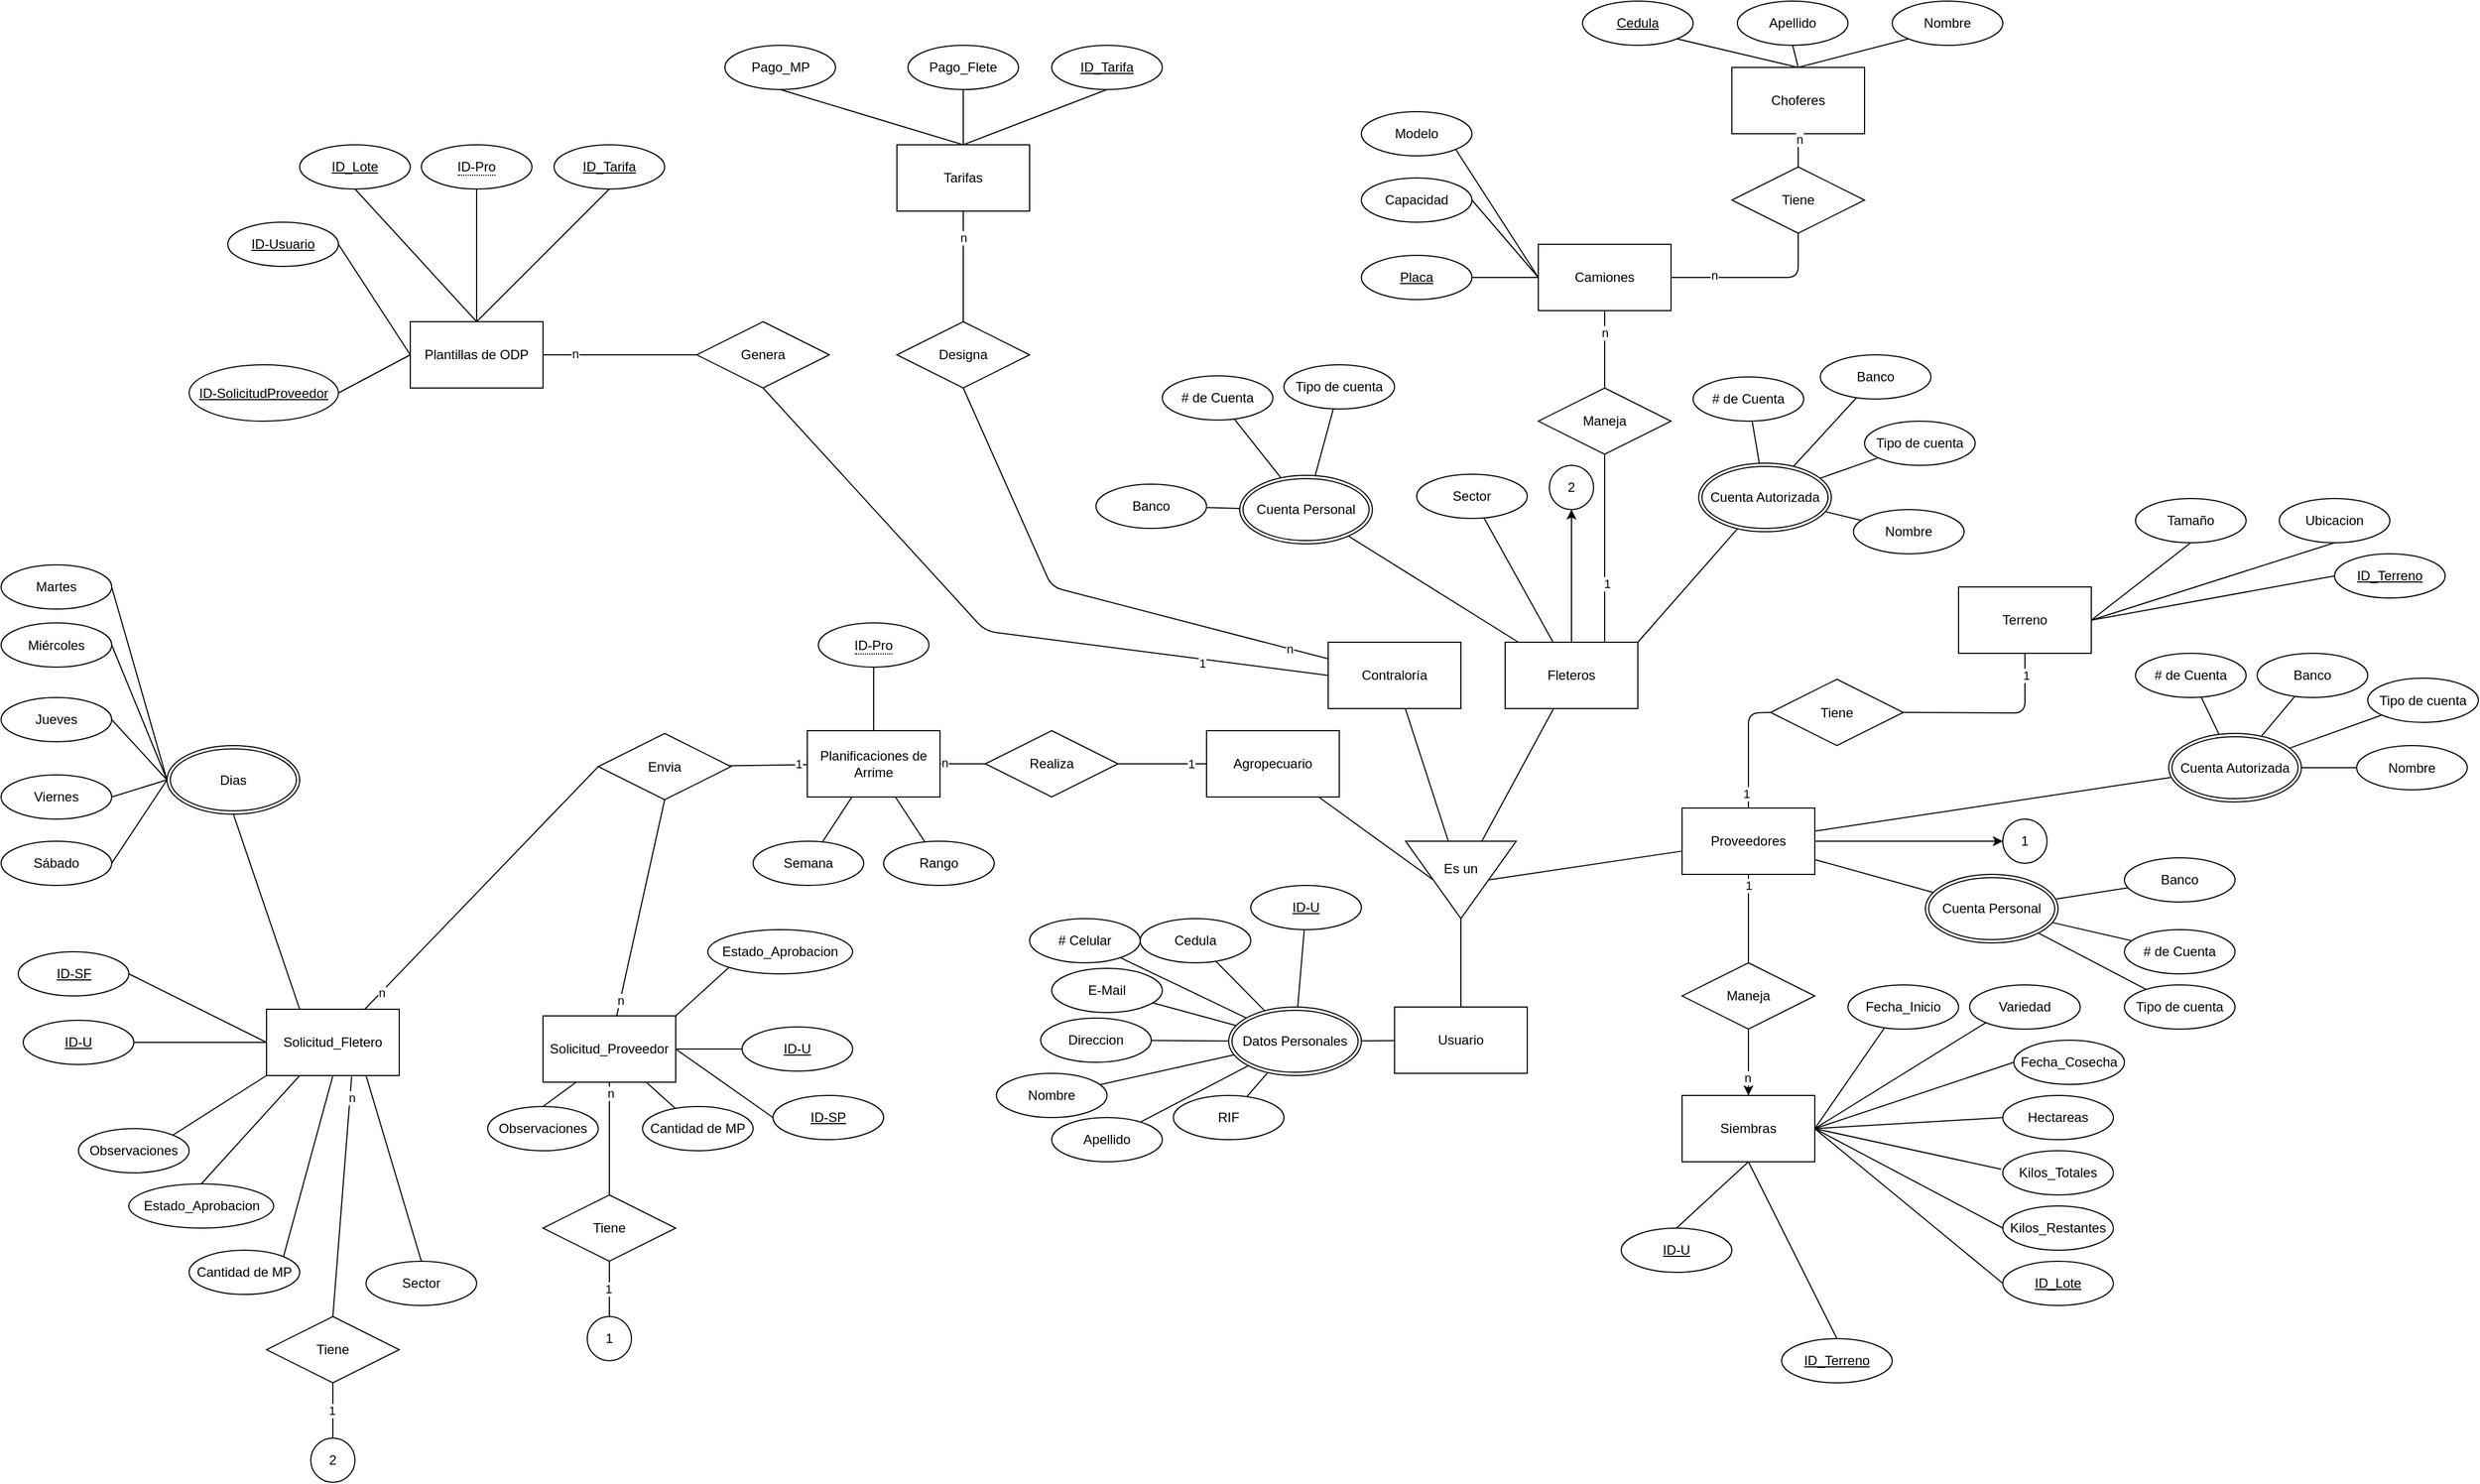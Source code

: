 <mxfile version="14.4.3" type="device"><diagram id="R2lEEEUBdFMjLlhIrx00" name="Modelo ER"><mxGraphModel dx="3270" dy="2170" grid="1" gridSize="10" guides="1" tooltips="1" connect="1" arrows="1" fold="1" page="1" pageScale="1" pageWidth="850" pageHeight="1100" math="0" shadow="0" extFonts="Permanent Marker^https://fonts.googleapis.com/css?family=Permanent+Marker"><root><mxCell id="0"/><mxCell id="1" parent="0"/><mxCell id="215" style="edgeStyle=none;html=1;exitX=1;exitY=0.5;exitDx=0;exitDy=0;" parent="1" source="SNr2iGY9kLtbWOyEGPe4-2" target="201" edge="1"><mxGeometry relative="1" as="geometry"/></mxCell><mxCell id="SNr2iGY9kLtbWOyEGPe4-2" value="Proveedores" style="rounded=0;whiteSpace=wrap;html=1;" parent="1" vertex="1"><mxGeometry x="-10" y="-350" width="120" height="60" as="geometry"/></mxCell><mxCell id="214" style="edgeStyle=none;html=1;exitX=0.5;exitY=0;exitDx=0;exitDy=0;" parent="1" source="SNr2iGY9kLtbWOyEGPe4-3" target="211" edge="1"><mxGeometry relative="1" as="geometry"/></mxCell><mxCell id="SNr2iGY9kLtbWOyEGPe4-3" value="Fleteros" style="rounded=0;whiteSpace=wrap;html=1;" parent="1" vertex="1"><mxGeometry x="-170" y="-500" width="120" height="60" as="geometry"/></mxCell><mxCell id="SNr2iGY9kLtbWOyEGPe4-4" value="Contraloría" style="rounded=0;whiteSpace=wrap;html=1;" parent="1" vertex="1"><mxGeometry x="-330" y="-500" width="120" height="60" as="geometry"/></mxCell><mxCell id="SNr2iGY9kLtbWOyEGPe4-5" value="Agropecuario" style="rounded=0;whiteSpace=wrap;html=1;" parent="1" vertex="1"><mxGeometry x="-440" y="-420" width="120" height="60" as="geometry"/></mxCell><mxCell id="SNr2iGY9kLtbWOyEGPe4-9" value="Siembras" style="rounded=0;whiteSpace=wrap;html=1;" parent="1" vertex="1"><mxGeometry x="-10" y="-90" width="120" height="60" as="geometry"/></mxCell><mxCell id="SNr2iGY9kLtbWOyEGPe4-11" value="Camiones" style="rounded=0;whiteSpace=wrap;html=1;" parent="1" vertex="1"><mxGeometry x="-140" y="-860" width="120" height="60" as="geometry"/></mxCell><mxCell id="SNr2iGY9kLtbWOyEGPe4-12" value="Choferes" style="rounded=0;whiteSpace=wrap;html=1;" parent="1" vertex="1"><mxGeometry x="35" y="-1020" width="120" height="60" as="geometry"/></mxCell><mxCell id="SNr2iGY9kLtbWOyEGPe4-14" value="Planificaciones de Arrime" style="rounded=0;whiteSpace=wrap;html=1;" parent="1" vertex="1"><mxGeometry x="-801" y="-420" width="120" height="60" as="geometry"/></mxCell><mxCell id="SNr2iGY9kLtbWOyEGPe4-15" value="Plantillas de ODP" style="rounded=0;whiteSpace=wrap;html=1;" parent="1" vertex="1"><mxGeometry x="-1160" y="-790" width="120" height="60" as="geometry"/></mxCell><mxCell id="SNr2iGY9kLtbWOyEGPe4-16" value="Tarifas" style="rounded=0;whiteSpace=wrap;html=1;" parent="1" vertex="1"><mxGeometry x="-720" y="-950" width="120" height="60" as="geometry"/></mxCell><mxCell id="114" value="Usuario" style="rounded=0;whiteSpace=wrap;html=1;" parent="1" vertex="1"><mxGeometry x="-270" y="-170" width="120" height="60" as="geometry"/></mxCell><mxCell id="116" value="" style="verticalLabelPosition=bottom;verticalAlign=top;html=1;shape=mxgraph.basic.acute_triangle;dx=0.5;strokeWidth=1;rotation=-180;" parent="1" vertex="1"><mxGeometry x="-260" y="-320" width="100" height="70" as="geometry"/></mxCell><mxCell id="117" value="Es un" style="text;html=1;strokeColor=none;fillColor=none;align=center;verticalAlign=middle;whiteSpace=wrap;rounded=0;" parent="1" vertex="1"><mxGeometry x="-240" y="-310" width="60" height="30" as="geometry"/></mxCell><mxCell id="118" value="" style="endArrow=none;html=1;" parent="1" source="114" target="116" edge="1"><mxGeometry width="50" height="50" relative="1" as="geometry"><mxPoint x="-180" y="-250" as="sourcePoint"/><mxPoint x="-130" y="-300" as="targetPoint"/></mxGeometry></mxCell><mxCell id="119" value="" style="endArrow=none;html=1;entryX=0;entryY=0;entryDx=75;entryDy=35;entryPerimeter=0;" parent="1" source="SNr2iGY9kLtbWOyEGPe4-5" target="116" edge="1"><mxGeometry width="50" height="50" relative="1" as="geometry"><mxPoint x="-200" y="-160" as="sourcePoint"/><mxPoint x="-200" y="-240" as="targetPoint"/></mxGeometry></mxCell><mxCell id="121" value="" style="endArrow=none;html=1;" parent="1" source="SNr2iGY9kLtbWOyEGPe4-3" target="116" edge="1"><mxGeometry width="50" height="50" relative="1" as="geometry"><mxPoint x="-390" y="-335.316" as="sourcePoint"/><mxPoint x="-242.8" y="-299.29" as="targetPoint"/></mxGeometry></mxCell><mxCell id="122" value="" style="endArrow=none;html=1;" parent="1" source="SNr2iGY9kLtbWOyEGPe4-4" target="116" edge="1"><mxGeometry width="50" height="50" relative="1" as="geometry"><mxPoint x="-314.573" y="-490" as="sourcePoint"/><mxPoint x="-224.1" y="-314.06" as="targetPoint"/></mxGeometry></mxCell><mxCell id="123" value="" style="endArrow=none;html=1;entryX=0;entryY=0;entryDx=25;entryDy=35;entryPerimeter=0;" parent="1" source="SNr2iGY9kLtbWOyEGPe4-2" target="116" edge="1"><mxGeometry width="50" height="50" relative="1" as="geometry"><mxPoint x="-103.469" y="-490" as="sourcePoint"/><mxPoint x="-170" y="-320" as="targetPoint"/></mxGeometry></mxCell><mxCell id="124" value="Nombre" style="ellipse;whiteSpace=wrap;html=1;strokeWidth=1;" parent="1" vertex="1"><mxGeometry x="-630" y="-110" width="100" height="40" as="geometry"/></mxCell><mxCell id="125" value="Apellido" style="ellipse;whiteSpace=wrap;html=1;strokeWidth=1;" parent="1" vertex="1"><mxGeometry x="-580" y="-70" width="100" height="40" as="geometry"/></mxCell><mxCell id="126" value="E-Mail" style="ellipse;whiteSpace=wrap;html=1;strokeWidth=1;" parent="1" vertex="1"><mxGeometry x="-580" y="-205" width="100" height="40" as="geometry"/></mxCell><mxCell id="127" value="Cedula" style="ellipse;whiteSpace=wrap;html=1;strokeWidth=1;" parent="1" vertex="1"><mxGeometry x="-500" y="-250" width="100" height="40" as="geometry"/></mxCell><mxCell id="128" value="RIF" style="ellipse;whiteSpace=wrap;html=1;strokeWidth=1;" parent="1" vertex="1"><mxGeometry x="-470" y="-90" width="100" height="40" as="geometry"/></mxCell><mxCell id="129" value="Direccion" style="ellipse;whiteSpace=wrap;html=1;strokeWidth=1;" parent="1" vertex="1"><mxGeometry x="-590" y="-160" width="100" height="40" as="geometry"/></mxCell><mxCell id="130" value="# Celular" style="ellipse;whiteSpace=wrap;html=1;strokeWidth=1;" parent="1" vertex="1"><mxGeometry x="-600" y="-250" width="100" height="40" as="geometry"/></mxCell><mxCell id="131" value="" style="endArrow=none;html=1;" parent="1" source="138" target="124" edge="1"><mxGeometry width="50" height="50" relative="1" as="geometry"><mxPoint x="-417.521" y="-150.315" as="sourcePoint"/><mxPoint x="-110" y="-192" as="targetPoint"/></mxGeometry></mxCell><mxCell id="132" value="" style="endArrow=none;html=1;" parent="1" source="138" target="125" edge="1"><mxGeometry width="50" height="50" relative="1" as="geometry"><mxPoint x="-395.373" y="-159.185" as="sourcePoint"/><mxPoint x="-487.639" y="-214.111" as="targetPoint"/></mxGeometry></mxCell><mxCell id="133" value="" style="endArrow=none;html=1;" parent="1" source="138" target="126" edge="1"><mxGeometry width="50" height="50" relative="1" as="geometry"><mxPoint x="-381.088" y="-161.483" as="sourcePoint"/><mxPoint x="-431.696" y="-282.278" as="targetPoint"/></mxGeometry></mxCell><mxCell id="134" value="" style="endArrow=none;html=1;" parent="1" source="138" target="127" edge="1"><mxGeometry width="50" height="50" relative="1" as="geometry"><mxPoint x="-351.909" y="-160.604" as="sourcePoint"/><mxPoint x="-296.932" y="-292.193" as="targetPoint"/></mxGeometry></mxCell><mxCell id="135" value="" style="endArrow=none;html=1;" parent="1" source="138" target="130" edge="1"><mxGeometry width="50" height="50" relative="1" as="geometry"><mxPoint x="-338.883" y="-157.65" as="sourcePoint"/><mxPoint x="-200.518" y="-253.762" as="targetPoint"/></mxGeometry></mxCell><mxCell id="136" value="" style="endArrow=none;html=1;" parent="1" source="138" target="128" edge="1"><mxGeometry width="50" height="50" relative="1" as="geometry"><mxPoint x="-328.128" y="-153.487" as="sourcePoint"/><mxPoint x="-245.355" y="-157.858" as="targetPoint"/></mxGeometry></mxCell><mxCell id="137" value="" style="endArrow=none;html=1;" parent="1" source="138" target="129" edge="1"><mxGeometry width="50" height="50" relative="1" as="geometry"><mxPoint x="-367.165" y="-161.967" as="sourcePoint"/><mxPoint x="-141.479" y="-170.832" as="targetPoint"/></mxGeometry></mxCell><mxCell id="138" value="Datos Personales" style="ellipse;shape=doubleEllipse;margin=3;whiteSpace=wrap;html=1;align=center;strokeWidth=1;" parent="1" vertex="1"><mxGeometry x="-420" y="-170" width="120" height="62" as="geometry"/></mxCell><mxCell id="139" value="" style="endArrow=none;html=1;" parent="1" source="114" target="138" edge="1"><mxGeometry width="50" height="50" relative="1" as="geometry"><mxPoint x="-200" y="-160" as="sourcePoint"/><mxPoint x="-200" y="-240" as="targetPoint"/></mxGeometry></mxCell><mxCell id="140" value="Sector" style="ellipse;whiteSpace=wrap;html=1;strokeWidth=1;" parent="1" vertex="1"><mxGeometry x="-250" y="-652" width="100" height="40" as="geometry"/></mxCell><mxCell id="141" value="" style="endArrow=none;html=1;" parent="1" source="SNr2iGY9kLtbWOyEGPe4-3" target="140" edge="1"><mxGeometry width="50" height="50" relative="1" as="geometry"><mxPoint x="-7.183" y="-146.636" as="sourcePoint"/><mxPoint x="-51.639" y="-191.397" as="targetPoint"/></mxGeometry></mxCell><mxCell id="142" value="Realiza" style="shape=rhombus;perimeter=rhombusPerimeter;whiteSpace=wrap;html=1;align=center;strokeWidth=1;" parent="1" vertex="1"><mxGeometry x="-640" y="-420" width="120" height="60" as="geometry"/></mxCell><mxCell id="144" value="" style="endArrow=none;html=1;rounded=0;" parent="1" source="SNr2iGY9kLtbWOyEGPe4-5" target="142" edge="1"><mxGeometry relative="1" as="geometry"><mxPoint x="-280" y="-80" as="sourcePoint"/><mxPoint x="-100" y="-70" as="targetPoint"/></mxGeometry></mxCell><mxCell id="191" value="1" style="edgeLabel;html=1;align=center;verticalAlign=middle;resizable=0;points=[];" parent="144" vertex="1" connectable="0"><mxGeometry x="-0.655" relative="1" as="geometry"><mxPoint as="offset"/></mxGeometry></mxCell><mxCell id="152" value="Banco&lt;br&gt;" style="ellipse;whiteSpace=wrap;html=1;strokeWidth=1;" parent="1" vertex="1"><mxGeometry x="-540" y="-643" width="100" height="40" as="geometry"/></mxCell><mxCell id="153" value="# de Cuenta" style="ellipse;whiteSpace=wrap;html=1;strokeWidth=1;" parent="1" vertex="1"><mxGeometry x="-480" y="-741" width="100" height="40" as="geometry"/></mxCell><mxCell id="154" value="Tipo de cuenta" style="ellipse;whiteSpace=wrap;html=1;strokeWidth=1;" parent="1" vertex="1"><mxGeometry x="-370" y="-751" width="100" height="40" as="geometry"/></mxCell><mxCell id="155" value="" style="endArrow=none;html=1;" parent="1" source="158" target="152" edge="1"><mxGeometry width="50" height="50" relative="1" as="geometry"><mxPoint x="-72.356" y="-607.264" as="sourcePoint"/><mxPoint x="-300.811" y="-686.248" as="targetPoint"/></mxGeometry></mxCell><mxCell id="156" value="" style="endArrow=none;html=1;" parent="1" source="158" target="153" edge="1"><mxGeometry width="50" height="50" relative="1" as="geometry"><mxPoint x="-35.132" y="-611.901" as="sourcePoint"/><mxPoint x="-117.049" y="-639.231" as="targetPoint"/></mxGeometry></mxCell><mxCell id="157" value="" style="endArrow=none;html=1;" parent="1" source="158" target="154" edge="1"><mxGeometry width="50" height="50" relative="1" as="geometry"><mxPoint x="1.285" y="-603.769" as="sourcePoint"/><mxPoint x="-13.294" y="-674.043" as="targetPoint"/></mxGeometry></mxCell><mxCell id="158" value="Cuenta Personal" style="ellipse;shape=doubleEllipse;margin=3;whiteSpace=wrap;html=1;align=center;strokeWidth=1;" parent="1" vertex="1"><mxGeometry x="-410" y="-651" width="120" height="62" as="geometry"/></mxCell><mxCell id="159" value="Banco&lt;br&gt;" style="ellipse;whiteSpace=wrap;html=1;strokeWidth=1;" parent="1" vertex="1"><mxGeometry x="390" y="-305" width="100" height="40" as="geometry"/></mxCell><mxCell id="160" value="# de Cuenta" style="ellipse;whiteSpace=wrap;html=1;strokeWidth=1;" parent="1" vertex="1"><mxGeometry x="390" y="-240" width="100" height="40" as="geometry"/></mxCell><mxCell id="161" value="Tipo de cuenta" style="ellipse;whiteSpace=wrap;html=1;strokeWidth=1;" parent="1" vertex="1"><mxGeometry x="390" y="-190" width="100" height="40" as="geometry"/></mxCell><mxCell id="162" value="" style="endArrow=none;html=1;" parent="1" source="165" target="159" edge="1"><mxGeometry width="50" height="50" relative="1" as="geometry"><mxPoint x="7.644" y="-293.264" as="sourcePoint"/><mxPoint x="-220.811" y="-372.248" as="targetPoint"/></mxGeometry></mxCell><mxCell id="163" value="" style="endArrow=none;html=1;" parent="1" source="165" target="160" edge="1"><mxGeometry width="50" height="50" relative="1" as="geometry"><mxPoint x="44.868" y="-297.901" as="sourcePoint"/><mxPoint x="-37.049" y="-325.231" as="targetPoint"/></mxGeometry></mxCell><mxCell id="164" value="" style="endArrow=none;html=1;" parent="1" source="165" target="161" edge="1"><mxGeometry width="50" height="50" relative="1" as="geometry"><mxPoint x="81.285" y="-289.769" as="sourcePoint"/><mxPoint x="66.706" y="-360.043" as="targetPoint"/></mxGeometry></mxCell><mxCell id="165" value="Cuenta Personal" style="ellipse;shape=doubleEllipse;margin=3;whiteSpace=wrap;html=1;align=center;strokeWidth=1;" parent="1" vertex="1"><mxGeometry x="210" y="-290" width="120" height="62" as="geometry"/></mxCell><mxCell id="168" value="" style="endArrow=none;html=1;" parent="1" source="SNr2iGY9kLtbWOyEGPe4-2" target="165" edge="1"><mxGeometry width="50" height="50" relative="1" as="geometry"><mxPoint x="136.138" y="-277.942" as="sourcePoint"/><mxPoint x="204.948" y="-291.325" as="targetPoint"/></mxGeometry></mxCell><mxCell id="169" value="" style="endArrow=none;html=1;" parent="1" source="SNr2iGY9kLtbWOyEGPe4-3" target="158" edge="1"><mxGeometry width="50" height="50" relative="1" as="geometry"><mxPoint x="-124.595" y="-430" as="sourcePoint"/><mxPoint x="-182.973" y="-310.0" as="targetPoint"/></mxGeometry></mxCell><mxCell id="170" value="Banco&lt;br&gt;" style="ellipse;whiteSpace=wrap;html=1;strokeWidth=1;" parent="1" vertex="1"><mxGeometry x="115" y="-760" width="100" height="40" as="geometry"/></mxCell><mxCell id="171" value="# de Cuenta" style="ellipse;whiteSpace=wrap;html=1;strokeWidth=1;" parent="1" vertex="1"><mxGeometry y="-740" width="100" height="40" as="geometry"/></mxCell><mxCell id="172" value="Tipo de cuenta" style="ellipse;whiteSpace=wrap;html=1;strokeWidth=1;" parent="1" vertex="1"><mxGeometry x="155" y="-700" width="100" height="40" as="geometry"/></mxCell><mxCell id="173" value="Nombre" style="ellipse;whiteSpace=wrap;html=1;strokeWidth=1;" parent="1" vertex="1"><mxGeometry x="145" y="-620" width="100" height="40" as="geometry"/></mxCell><mxCell id="174" value="" style="endArrow=none;html=1;" parent="1" source="178" target="170" edge="1"><mxGeometry width="50" height="50" relative="1" as="geometry"><mxPoint x="117.99" y="-378.374" as="sourcePoint"/><mxPoint x="-180.775" y="-407.237" as="targetPoint"/></mxGeometry></mxCell><mxCell id="175" value="" style="endArrow=none;html=1;" parent="1" source="178" target="171" edge="1"><mxGeometry width="50" height="50" relative="1" as="geometry"><mxPoint x="140.55" y="-382.626" as="sourcePoint"/><mxPoint x="160" y="-443" as="targetPoint"/></mxGeometry></mxCell><mxCell id="176" value="" style="endArrow=none;html=1;" parent="1" source="178" target="172" edge="1"><mxGeometry width="50" height="50" relative="1" as="geometry"><mxPoint x="163.993" y="-382.173" as="sourcePoint"/><mxPoint x="213.173" y="-498.187" as="targetPoint"/></mxGeometry></mxCell><mxCell id="177" value="" style="endArrow=none;html=1;" parent="1" source="178" target="173" edge="1"><mxGeometry width="50" height="50" relative="1" as="geometry"><mxPoint x="191.197" y="-374.81" as="sourcePoint"/><mxPoint x="319.099" y="-481.831" as="targetPoint"/></mxGeometry></mxCell><mxCell id="178" value="Cuenta Autorizada" style="ellipse;shape=doubleEllipse;margin=3;whiteSpace=wrap;html=1;align=center;strokeWidth=1;" parent="1" vertex="1"><mxGeometry x="5" y="-662" width="120" height="62" as="geometry"/></mxCell><mxCell id="179" value="" style="endArrow=none;html=1;exitX=1;exitY=0;exitDx=0;exitDy=0;" parent="1" source="SNr2iGY9kLtbWOyEGPe4-3" target="178" edge="1"><mxGeometry width="50" height="50" relative="1" as="geometry"><mxPoint x="-110" y="-490" as="sourcePoint"/><mxPoint x="-110" y="-620.0" as="targetPoint"/></mxGeometry></mxCell><mxCell id="181" value="Banco&lt;br&gt;" style="ellipse;whiteSpace=wrap;html=1;strokeWidth=1;" parent="1" vertex="1"><mxGeometry x="510" y="-490" width="100" height="40" as="geometry"/></mxCell><mxCell id="182" value="# de Cuenta" style="ellipse;whiteSpace=wrap;html=1;strokeWidth=1;" parent="1" vertex="1"><mxGeometry x="400" y="-490" width="100" height="40" as="geometry"/></mxCell><mxCell id="183" value="Tipo de cuenta" style="ellipse;whiteSpace=wrap;html=1;strokeWidth=1;" parent="1" vertex="1"><mxGeometry x="610" y="-467.5" width="100" height="40" as="geometry"/></mxCell><mxCell id="184" value="Nombre" style="ellipse;whiteSpace=wrap;html=1;strokeWidth=1;" parent="1" vertex="1"><mxGeometry x="600" y="-406.5" width="100" height="40" as="geometry"/></mxCell><mxCell id="185" value="" style="endArrow=none;html=1;" parent="1" source="189" target="181" edge="1"><mxGeometry width="50" height="50" relative="1" as="geometry"><mxPoint x="192.99" y="-380.374" as="sourcePoint"/><mxPoint x="-105.775" y="-409.237" as="targetPoint"/></mxGeometry></mxCell><mxCell id="186" value="" style="endArrow=none;html=1;" parent="1" source="189" target="182" edge="1"><mxGeometry width="50" height="50" relative="1" as="geometry"><mxPoint x="215.55" y="-384.626" as="sourcePoint"/><mxPoint x="235" y="-445" as="targetPoint"/></mxGeometry></mxCell><mxCell id="187" value="" style="endArrow=none;html=1;" parent="1" source="189" target="183" edge="1"><mxGeometry width="50" height="50" relative="1" as="geometry"><mxPoint x="238.993" y="-384.173" as="sourcePoint"/><mxPoint x="288.173" y="-500.187" as="targetPoint"/></mxGeometry></mxCell><mxCell id="188" value="" style="endArrow=none;html=1;" parent="1" source="189" target="184" edge="1"><mxGeometry width="50" height="50" relative="1" as="geometry"><mxPoint x="266.197" y="-376.81" as="sourcePoint"/><mxPoint x="394.099" y="-483.831" as="targetPoint"/></mxGeometry></mxCell><mxCell id="189" value="Cuenta Autorizada" style="ellipse;shape=doubleEllipse;margin=3;whiteSpace=wrap;html=1;align=center;strokeWidth=1;" parent="1" vertex="1"><mxGeometry x="430" y="-417.5" width="120" height="62" as="geometry"/></mxCell><mxCell id="190" value="" style="endArrow=none;html=1;" parent="1" source="SNr2iGY9kLtbWOyEGPe4-2" target="189" edge="1"><mxGeometry width="50" height="50" relative="1" as="geometry"><mxPoint x="-10.533" y="-350" as="sourcePoint"/><mxPoint x="30.762" y="-286.363" as="targetPoint"/></mxGeometry></mxCell><mxCell id="193" value="" style="endArrow=none;html=1;rounded=0;" parent="1" source="SNr2iGY9kLtbWOyEGPe4-14" target="142" edge="1"><mxGeometry relative="1" as="geometry"><mxPoint x="-600" y="-420" as="sourcePoint"/><mxPoint x="-440" y="-420" as="targetPoint"/></mxGeometry></mxCell><mxCell id="195" value="n" style="edgeLabel;html=1;align=center;verticalAlign=middle;resizable=0;points=[];" parent="193" vertex="1" connectable="0"><mxGeometry x="-0.825" y="1" relative="1" as="geometry"><mxPoint as="offset"/></mxGeometry></mxCell><mxCell id="197" value="Semana" style="ellipse;whiteSpace=wrap;html=1;strokeWidth=1;" parent="1" vertex="1"><mxGeometry x="-850" y="-320" width="100" height="40" as="geometry"/></mxCell><mxCell id="198" value="" style="endArrow=none;html=1;" parent="1" source="SNr2iGY9kLtbWOyEGPe4-14" target="197" edge="1"><mxGeometry width="50" height="50" relative="1" as="geometry"><mxPoint x="-375.055" y="-150.045" as="sourcePoint"/><mxPoint x="-781" y="-310" as="targetPoint"/></mxGeometry></mxCell><mxCell id="201" value="1" style="ellipse;whiteSpace=wrap;html=1;aspect=fixed;strokeWidth=1;" parent="1" vertex="1"><mxGeometry x="280" y="-340" width="40" height="40" as="geometry"/></mxCell><mxCell id="205" value="Rango" style="ellipse;whiteSpace=wrap;html=1;strokeWidth=1;" parent="1" vertex="1"><mxGeometry x="-732" y="-320" width="100" height="40" as="geometry"/></mxCell><mxCell id="206" value="" style="endArrow=none;html=1;" parent="1" source="SNr2iGY9kLtbWOyEGPe4-14" target="205" edge="1"><mxGeometry width="50" height="50" relative="1" as="geometry"><mxPoint x="-744.309" y="-350" as="sourcePoint"/><mxPoint x="-762.193" y="-309.687" as="targetPoint"/></mxGeometry></mxCell><mxCell id="208" value="Envia" style="shape=rhombus;perimeter=rhombusPerimeter;whiteSpace=wrap;html=1;align=center;strokeWidth=1;" parent="1" vertex="1"><mxGeometry x="-990" y="-417.5" width="120" height="60" as="geometry"/></mxCell><mxCell id="211" value="2" style="ellipse;whiteSpace=wrap;html=1;aspect=fixed;strokeWidth=1;" parent="1" vertex="1"><mxGeometry x="-130" y="-660" width="40" height="40" as="geometry"/></mxCell><mxCell id="220" value="" style="endArrow=none;html=1;" parent="1" source="SNr2iGY9kLtbWOyEGPe4-14" target="208" edge="1"><mxGeometry width="50" height="50" relative="1" as="geometry"><mxPoint x="-750.706" y="-350" as="sourcePoint"/><mxPoint x="-777.404" y="-309.355" as="targetPoint"/></mxGeometry></mxCell><mxCell id="223" value="1" style="edgeLabel;html=1;align=center;verticalAlign=middle;resizable=0;points=[];" parent="220" vertex="1" connectable="0"><mxGeometry x="-0.764" y="-1" relative="1" as="geometry"><mxPoint as="offset"/></mxGeometry></mxCell><mxCell id="239" value="Solicitud_Fletero" style="rounded=0;whiteSpace=wrap;html=1;" parent="1" vertex="1"><mxGeometry x="-1290" y="-168" width="120" height="60" as="geometry"/></mxCell><mxCell id="240" value="Solicitud_Proveedor" style="rounded=0;whiteSpace=wrap;html=1;" parent="1" vertex="1"><mxGeometry x="-1040" y="-162" width="120" height="60" as="geometry"/></mxCell><mxCell id="241" value="Cantidad de MP" style="ellipse;whiteSpace=wrap;html=1;strokeWidth=1;direction=south;" parent="1" vertex="1"><mxGeometry x="-950" y="-80" width="100" height="40" as="geometry"/></mxCell><mxCell id="242" value="" style="endArrow=none;html=1;entryX=0.5;entryY=1;entryDx=0;entryDy=0;" parent="1" source="240" target="208" edge="1"><mxGeometry width="50" height="50" relative="1" as="geometry"><mxPoint x="-1100" y="-346.5" as="sourcePoint"/><mxPoint x="-1090.1" y="-236.81" as="targetPoint"/></mxGeometry></mxCell><mxCell id="vg3Sw9BTH_6pqawhWRyK-286" value="n" style="edgeLabel;html=1;align=center;verticalAlign=middle;resizable=0;points=[];" vertex="1" connectable="0" parent="242"><mxGeometry x="-0.855" relative="1" as="geometry"><mxPoint as="offset"/></mxGeometry></mxCell><mxCell id="243" value="" style="endArrow=none;html=1;entryX=0;entryY=0.5;entryDx=0;entryDy=0;" parent="1" source="239" target="208" edge="1"><mxGeometry width="50" height="50" relative="1" as="geometry"><mxPoint x="-1007.709" y="-152" as="sourcePoint"/><mxPoint x="-1129.0" y="-234.15" as="targetPoint"/></mxGeometry></mxCell><mxCell id="vg3Sw9BTH_6pqawhWRyK-285" value="n" style="edgeLabel;html=1;align=center;verticalAlign=middle;resizable=0;points=[];" vertex="1" connectable="0" parent="243"><mxGeometry x="-0.852" y="-5" relative="1" as="geometry"><mxPoint x="-4" y="-3" as="offset"/></mxGeometry></mxCell><mxCell id="245" value="Observaciones" style="ellipse;whiteSpace=wrap;html=1;strokeWidth=1;direction=south;" parent="1" vertex="1"><mxGeometry x="-1090" y="-80" width="100" height="40" as="geometry"/></mxCell><mxCell id="247" value="" style="endArrow=none;html=1;" parent="1" source="240" target="241" edge="1"><mxGeometry width="50" height="50" relative="1" as="geometry"><mxPoint x="-970" y="-120" as="sourcePoint"/><mxPoint x="-1080.1" y="-226.81" as="targetPoint"/></mxGeometry></mxCell><mxCell id="249" value="" style="endArrow=none;html=1;" parent="1" source="SNr2iGY9kLtbWOyEGPe4-14" target="255" edge="1"><mxGeometry width="50" height="50" relative="1" as="geometry"><mxPoint x="-394.119" y="-150.009" as="sourcePoint"/><mxPoint x="-740.5" y="-470" as="targetPoint"/></mxGeometry></mxCell><mxCell id="253" value="ID-U" style="ellipse;whiteSpace=wrap;html=1;align=center;fontStyle=4;strokeWidth=1;" parent="1" vertex="1"><mxGeometry x="-400" y="-280" width="100" height="40" as="geometry"/></mxCell><mxCell id="254" value="" style="endArrow=none;html=1;" parent="1" source="138" target="253" edge="1"><mxGeometry width="50" height="50" relative="1" as="geometry"><mxPoint x="-377.541" y="-156.541" as="sourcePoint"/><mxPoint x="-421.617" y="-201.401" as="targetPoint"/></mxGeometry></mxCell><mxCell id="255" value="&lt;span style=&quot;border-bottom: 1px dotted&quot;&gt;ID-Pro&lt;/span&gt;" style="ellipse;whiteSpace=wrap;html=1;align=center;strokeWidth=1;" parent="1" vertex="1"><mxGeometry x="-791" y="-517.5" width="100" height="40" as="geometry"/></mxCell><mxCell id="vg3Sw9BTH_6pqawhWRyK-255" value="" style="edgeStyle=orthogonalEdgeStyle;rounded=0;orthogonalLoop=1;jettySize=auto;html=1;" edge="1" parent="1" source="PETj8FKFkGIbq06LiRTV-257" target="SNr2iGY9kLtbWOyEGPe4-9"><mxGeometry relative="1" as="geometry"/></mxCell><mxCell id="PETj8FKFkGIbq06LiRTV-257" value="Maneja" style="shape=rhombus;perimeter=rhombusPerimeter;whiteSpace=wrap;html=1;align=center;strokeWidth=1;" parent="1" vertex="1"><mxGeometry x="-10" y="-210" width="120" height="60" as="geometry"/></mxCell><mxCell id="PETj8FKFkGIbq06LiRTV-258" value="" style="endArrow=none;html=1;entryX=0.5;entryY=1;entryDx=0;entryDy=0;exitX=0.5;exitY=0;exitDx=0;exitDy=0;" parent="1" source="PETj8FKFkGIbq06LiRTV-257" target="SNr2iGY9kLtbWOyEGPe4-2" edge="1"><mxGeometry width="50" height="50" relative="1" as="geometry"><mxPoint x="70" y="-205" as="sourcePoint"/><mxPoint x="70" y="-285" as="targetPoint"/></mxGeometry></mxCell><mxCell id="PETj8FKFkGIbq06LiRTV-260" value="1" style="edgeLabel;html=1;align=center;verticalAlign=middle;resizable=0;points=[];" parent="PETj8FKFkGIbq06LiRTV-258" vertex="1" connectable="0"><mxGeometry x="0.75" y="-1" relative="1" as="geometry"><mxPoint x="-1" as="offset"/></mxGeometry></mxCell><mxCell id="PETj8FKFkGIbq06LiRTV-259" value="" style="endArrow=none;html=1;exitX=0.5;exitY=0;exitDx=0;exitDy=0;" parent="1" source="SNr2iGY9kLtbWOyEGPe4-9" edge="1"><mxGeometry width="50" height="50" relative="1" as="geometry"><mxPoint x="49.58" y="-70" as="sourcePoint"/><mxPoint x="50" y="-150" as="targetPoint"/></mxGeometry></mxCell><mxCell id="PETj8FKFkGIbq06LiRTV-262" value="n" style="edgeLabel;html=1;align=center;verticalAlign=middle;resizable=0;points=[];" parent="PETj8FKFkGIbq06LiRTV-259" vertex="1" connectable="0"><mxGeometry x="-0.471" y="1" relative="1" as="geometry"><mxPoint as="offset"/></mxGeometry></mxCell><mxCell id="PETj8FKFkGIbq06LiRTV-264" value="Variedad" style="ellipse;whiteSpace=wrap;html=1;strokeWidth=1;" parent="1" vertex="1"><mxGeometry x="250" y="-190" width="100" height="40" as="geometry"/></mxCell><mxCell id="PETj8FKFkGIbq06LiRTV-265" value="Fecha_Inicio" style="ellipse;whiteSpace=wrap;html=1;strokeWidth=1;" parent="1" vertex="1"><mxGeometry x="140" y="-190" width="100" height="40" as="geometry"/></mxCell><mxCell id="PETj8FKFkGIbq06LiRTV-266" value="Hectareas" style="ellipse;whiteSpace=wrap;html=1;strokeWidth=1;" parent="1" vertex="1"><mxGeometry x="280" y="-90" width="100" height="40" as="geometry"/></mxCell><mxCell id="PETj8FKFkGIbq06LiRTV-267" value="Fecha_Cosecha" style="ellipse;whiteSpace=wrap;html=1;strokeWidth=1;" parent="1" vertex="1"><mxGeometry x="290" y="-140" width="100" height="40" as="geometry"/></mxCell><mxCell id="PETj8FKFkGIbq06LiRTV-268" value="Kilos_Totales" style="ellipse;whiteSpace=wrap;html=1;strokeWidth=1;" parent="1" vertex="1"><mxGeometry x="280" y="-40" width="100" height="40" as="geometry"/></mxCell><mxCell id="PETj8FKFkGIbq06LiRTV-269" value="Kilos_Restantes" style="ellipse;whiteSpace=wrap;html=1;strokeWidth=1;" parent="1" vertex="1"><mxGeometry x="280" y="10" width="100" height="40" as="geometry"/></mxCell><mxCell id="PETj8FKFkGIbq06LiRTV-270" value="&lt;u&gt;ID_Lote&lt;/u&gt;" style="ellipse;whiteSpace=wrap;html=1;strokeWidth=1;" parent="1" vertex="1"><mxGeometry x="280" y="60" width="100" height="40" as="geometry"/></mxCell><mxCell id="PETj8FKFkGIbq06LiRTV-272" value="" style="endArrow=none;html=1;exitX=1;exitY=0.5;exitDx=0;exitDy=0;entryX=0.329;entryY=0.975;entryDx=0;entryDy=0;entryPerimeter=0;" parent="1" source="SNr2iGY9kLtbWOyEGPe4-9" target="PETj8FKFkGIbq06LiRTV-265" edge="1"><mxGeometry width="50" height="50" relative="1" as="geometry"><mxPoint x="130.0" y="-95.559" as="sourcePoint"/><mxPoint x="227.314" y="-44.434" as="targetPoint"/></mxGeometry></mxCell><mxCell id="PETj8FKFkGIbq06LiRTV-273" value="" style="endArrow=none;html=1;exitX=1;exitY=0.5;exitDx=0;exitDy=0;entryX=0;entryY=1;entryDx=0;entryDy=0;" parent="1" source="SNr2iGY9kLtbWOyEGPe4-9" target="PETj8FKFkGIbq06LiRTV-264" edge="1"><mxGeometry width="50" height="50" relative="1" as="geometry"><mxPoint x="120" y="-50" as="sourcePoint"/><mxPoint x="182.9" y="-141" as="targetPoint"/></mxGeometry></mxCell><mxCell id="PETj8FKFkGIbq06LiRTV-274" value="" style="endArrow=none;html=1;exitX=1;exitY=0.5;exitDx=0;exitDy=0;entryX=0;entryY=0.5;entryDx=0;entryDy=0;" parent="1" source="SNr2iGY9kLtbWOyEGPe4-9" target="PETj8FKFkGIbq06LiRTV-267" edge="1"><mxGeometry width="50" height="50" relative="1" as="geometry"><mxPoint x="130" y="-40" as="sourcePoint"/><mxPoint x="192.9" y="-131" as="targetPoint"/></mxGeometry></mxCell><mxCell id="PETj8FKFkGIbq06LiRTV-275" value="" style="endArrow=none;html=1;exitX=1;exitY=0.5;exitDx=0;exitDy=0;entryX=0;entryY=0.5;entryDx=0;entryDy=0;" parent="1" source="SNr2iGY9kLtbWOyEGPe4-9" target="PETj8FKFkGIbq06LiRTV-266" edge="1"><mxGeometry width="50" height="50" relative="1" as="geometry"><mxPoint x="140" y="-30" as="sourcePoint"/><mxPoint x="202.9" y="-121" as="targetPoint"/></mxGeometry></mxCell><mxCell id="PETj8FKFkGIbq06LiRTV-276" value="" style="endArrow=none;html=1;exitX=1;exitY=0.5;exitDx=0;exitDy=0;entryX=-0.014;entryY=0.418;entryDx=0;entryDy=0;entryPerimeter=0;" parent="1" source="SNr2iGY9kLtbWOyEGPe4-9" target="PETj8FKFkGIbq06LiRTV-268" edge="1"><mxGeometry width="50" height="50" relative="1" as="geometry"><mxPoint x="150" y="-20" as="sourcePoint"/><mxPoint x="212.9" y="-111" as="targetPoint"/></mxGeometry></mxCell><mxCell id="PETj8FKFkGIbq06LiRTV-277" value="" style="endArrow=none;html=1;exitX=1;exitY=0.5;exitDx=0;exitDy=0;entryX=0;entryY=0.5;entryDx=0;entryDy=0;" parent="1" source="SNr2iGY9kLtbWOyEGPe4-9" target="PETj8FKFkGIbq06LiRTV-269" edge="1"><mxGeometry width="50" height="50" relative="1" as="geometry"><mxPoint x="160" y="-10" as="sourcePoint"/><mxPoint x="222.9" y="-101" as="targetPoint"/></mxGeometry></mxCell><mxCell id="PETj8FKFkGIbq06LiRTV-278" value="" style="endArrow=none;html=1;exitX=1;exitY=0.5;exitDx=0;exitDy=0;entryX=0;entryY=0.5;entryDx=0;entryDy=0;" parent="1" source="SNr2iGY9kLtbWOyEGPe4-9" target="PETj8FKFkGIbq06LiRTV-270" edge="1"><mxGeometry width="50" height="50" relative="1" as="geometry"><mxPoint x="170" as="sourcePoint"/><mxPoint x="232.9" y="-91" as="targetPoint"/></mxGeometry></mxCell><mxCell id="PETj8FKFkGIbq06LiRTV-280" value="Terreno" style="rounded=0;whiteSpace=wrap;html=1;" parent="1" vertex="1"><mxGeometry x="240" y="-550" width="120" height="60" as="geometry"/></mxCell><mxCell id="PETj8FKFkGIbq06LiRTV-281" value="Tiene" style="shape=rhombus;perimeter=rhombusPerimeter;whiteSpace=wrap;html=1;align=center;strokeWidth=1;" parent="1" vertex="1"><mxGeometry x="70" y="-466.5" width="120" height="60" as="geometry"/></mxCell><mxCell id="PETj8FKFkGIbq06LiRTV-282" value="" style="endArrow=none;html=1;exitX=0.5;exitY=0;exitDx=0;exitDy=0;entryX=0;entryY=0.5;entryDx=0;entryDy=0;" parent="1" source="SNr2iGY9kLtbWOyEGPe4-2" target="PETj8FKFkGIbq06LiRTV-281" edge="1"><mxGeometry width="50" height="50" relative="1" as="geometry"><mxPoint x="82.93" y="-357.497" as="sourcePoint"/><mxPoint x="50" y="-440" as="targetPoint"/><Array as="points"><mxPoint x="50" y="-436"/></Array></mxGeometry></mxCell><mxCell id="PETj8FKFkGIbq06LiRTV-284" value="1" style="edgeLabel;html=1;align=center;verticalAlign=middle;resizable=0;points=[];" parent="PETj8FKFkGIbq06LiRTV-282" vertex="1" connectable="0"><mxGeometry x="-0.742" y="2" relative="1" as="geometry"><mxPoint as="offset"/></mxGeometry></mxCell><mxCell id="PETj8FKFkGIbq06LiRTV-283" value="" style="endArrow=none;html=1;exitX=1;exitY=0.5;exitDx=0;exitDy=0;entryX=0.5;entryY=1;entryDx=0;entryDy=0;" parent="1" source="PETj8FKFkGIbq06LiRTV-281" target="PETj8FKFkGIbq06LiRTV-280" edge="1"><mxGeometry width="50" height="50" relative="1" as="geometry"><mxPoint x="130" y="-283.337" as="sourcePoint"/><mxPoint x="237.072" y="-253.601" as="targetPoint"/><Array as="points"><mxPoint x="300" y="-436"/></Array></mxGeometry></mxCell><mxCell id="PETj8FKFkGIbq06LiRTV-287" value="1" style="edgeLabel;html=1;align=center;verticalAlign=middle;resizable=0;points=[];" parent="PETj8FKFkGIbq06LiRTV-283" vertex="1" connectable="0"><mxGeometry x="0.763" y="-1" relative="1" as="geometry"><mxPoint as="offset"/></mxGeometry></mxCell><mxCell id="PETj8FKFkGIbq06LiRTV-288" value="&lt;u&gt;ID_Terreno&lt;/u&gt;" style="ellipse;whiteSpace=wrap;html=1;strokeWidth=1;" parent="1" vertex="1"><mxGeometry x="580" y="-580" width="100" height="40" as="geometry"/></mxCell><mxCell id="PETj8FKFkGIbq06LiRTV-289" value="Tamaño" style="ellipse;whiteSpace=wrap;html=1;strokeWidth=1;" parent="1" vertex="1"><mxGeometry x="400" y="-630" width="100" height="40" as="geometry"/></mxCell><mxCell id="PETj8FKFkGIbq06LiRTV-290" value="Ubicacion" style="ellipse;whiteSpace=wrap;html=1;strokeWidth=1;" parent="1" vertex="1"><mxGeometry x="530" y="-630" width="100" height="40" as="geometry"/></mxCell><mxCell id="PETj8FKFkGIbq06LiRTV-293" value="" style="endArrow=none;html=1;exitX=1;exitY=0.5;exitDx=0;exitDy=0;entryX=0.5;entryY=1;entryDx=0;entryDy=0;" parent="1" source="PETj8FKFkGIbq06LiRTV-280" target="PETj8FKFkGIbq06LiRTV-289" edge="1"><mxGeometry width="50" height="50" relative="1" as="geometry"><mxPoint x="350.004" y="-549.951" as="sourcePoint"/><mxPoint x="433.381" y="-580.005" as="targetPoint"/></mxGeometry></mxCell><mxCell id="PETj8FKFkGIbq06LiRTV-294" value="" style="endArrow=none;html=1;exitX=1;exitY=0.5;exitDx=0;exitDy=0;entryX=0.5;entryY=1;entryDx=0;entryDy=0;" parent="1" source="PETj8FKFkGIbq06LiRTV-280" target="PETj8FKFkGIbq06LiRTV-290" edge="1"><mxGeometry width="50" height="50" relative="1" as="geometry"><mxPoint x="569.404" y="-374.091" as="sourcePoint"/><mxPoint x="652.781" y="-404.145" as="targetPoint"/></mxGeometry></mxCell><mxCell id="PETj8FKFkGIbq06LiRTV-295" value="" style="endArrow=none;html=1;exitX=1;exitY=0.5;exitDx=0;exitDy=0;entryX=0;entryY=0.5;entryDx=0;entryDy=0;" parent="1" source="PETj8FKFkGIbq06LiRTV-280" target="PETj8FKFkGIbq06LiRTV-288" edge="1"><mxGeometry width="50" height="50" relative="1" as="geometry"><mxPoint x="579.404" y="-364.091" as="sourcePoint"/><mxPoint x="662.781" y="-394.145" as="targetPoint"/></mxGeometry></mxCell><mxCell id="PETj8FKFkGIbq06LiRTV-296" value="" style="endArrow=none;html=1;exitX=0.75;exitY=0;exitDx=0;exitDy=0;" parent="1" source="SNr2iGY9kLtbWOyEGPe4-3" edge="1"><mxGeometry width="50" height="50" relative="1" as="geometry"><mxPoint x="-40" y="-490" as="sourcePoint"/><mxPoint x="-80" y="-670" as="targetPoint"/></mxGeometry></mxCell><mxCell id="PETj8FKFkGIbq06LiRTV-299" value="1" style="edgeLabel;html=1;align=center;verticalAlign=middle;resizable=0;points=[];" parent="PETj8FKFkGIbq06LiRTV-296" vertex="1" connectable="0"><mxGeometry x="-0.372" y="-2" relative="1" as="geometry"><mxPoint as="offset"/></mxGeometry></mxCell><mxCell id="PETj8FKFkGIbq06LiRTV-297" value="Maneja" style="shape=rhombus;perimeter=rhombusPerimeter;whiteSpace=wrap;html=1;align=center;strokeWidth=1;" parent="1" vertex="1"><mxGeometry x="-140" y="-730" width="120" height="60" as="geometry"/></mxCell><mxCell id="PETj8FKFkGIbq06LiRTV-298" value="" style="endArrow=none;html=1;exitX=0.5;exitY=0;exitDx=0;exitDy=0;entryX=0.5;entryY=1;entryDx=0;entryDy=0;" parent="1" source="PETj8FKFkGIbq06LiRTV-297" target="SNr2iGY9kLtbWOyEGPe4-11" edge="1"><mxGeometry width="50" height="50" relative="1" as="geometry"><mxPoint x="-70" y="-490" as="sourcePoint"/><mxPoint x="-70" y="-660" as="targetPoint"/></mxGeometry></mxCell><mxCell id="PETj8FKFkGIbq06LiRTV-301" value="n" style="edgeLabel;html=1;align=center;verticalAlign=middle;resizable=0;points=[];" parent="PETj8FKFkGIbq06LiRTV-298" vertex="1" connectable="0"><mxGeometry x="0.429" relative="1" as="geometry"><mxPoint as="offset"/></mxGeometry></mxCell><mxCell id="PETj8FKFkGIbq06LiRTV-303" value="&lt;u&gt;Placa&lt;/u&gt;" style="ellipse;whiteSpace=wrap;html=1;strokeWidth=1;" parent="1" vertex="1"><mxGeometry x="-300" y="-850" width="100" height="40" as="geometry"/></mxCell><mxCell id="PETj8FKFkGIbq06LiRTV-304" value="Capacidad" style="ellipse;whiteSpace=wrap;html=1;strokeWidth=1;" parent="1" vertex="1"><mxGeometry x="-300" y="-920" width="100" height="40" as="geometry"/></mxCell><mxCell id="PETj8FKFkGIbq06LiRTV-305" value="Modelo" style="ellipse;whiteSpace=wrap;html=1;strokeWidth=1;" parent="1" vertex="1"><mxGeometry x="-300" y="-980" width="100" height="40" as="geometry"/></mxCell><mxCell id="PETj8FKFkGIbq06LiRTV-306" value="" style="endArrow=none;html=1;entryX=1;entryY=0.5;entryDx=0;entryDy=0;exitX=0;exitY=0.5;exitDx=0;exitDy=0;" parent="1" source="SNr2iGY9kLtbWOyEGPe4-11" target="PETj8FKFkGIbq06LiRTV-303" edge="1"><mxGeometry width="50" height="50" relative="1" as="geometry"><mxPoint x="-116.942" y="-800.001" as="sourcePoint"/><mxPoint x="-60.0" y="-862.245" as="targetPoint"/></mxGeometry></mxCell><mxCell id="PETj8FKFkGIbq06LiRTV-307" value="" style="endArrow=none;html=1;exitX=0;exitY=0.5;exitDx=0;exitDy=0;entryX=1;entryY=0.5;entryDx=0;entryDy=0;" parent="1" source="SNr2iGY9kLtbWOyEGPe4-11" target="PETj8FKFkGIbq06LiRTV-304" edge="1"><mxGeometry width="50" height="50" relative="1" as="geometry"><mxPoint x="-160.0" y="-841.841" as="sourcePoint"/><mxPoint x="-166.501" y="-880.002" as="targetPoint"/></mxGeometry></mxCell><mxCell id="PETj8FKFkGIbq06LiRTV-308" value="" style="endArrow=none;html=1;exitX=0;exitY=0.5;exitDx=0;exitDy=0;entryX=1;entryY=1;entryDx=0;entryDy=0;" parent="1" source="SNr2iGY9kLtbWOyEGPe4-11" target="PETj8FKFkGIbq06LiRTV-305" edge="1"><mxGeometry width="50" height="50" relative="1" as="geometry"><mxPoint x="-131.68" y="-824.02" as="sourcePoint"/><mxPoint x="-190" y="-900" as="targetPoint"/></mxGeometry></mxCell><mxCell id="PETj8FKFkGIbq06LiRTV-309" value="Tiene" style="shape=rhombus;perimeter=rhombusPerimeter;whiteSpace=wrap;html=1;align=center;strokeWidth=1;" parent="1" vertex="1"><mxGeometry x="35" y="-930" width="120" height="60" as="geometry"/></mxCell><mxCell id="PETj8FKFkGIbq06LiRTV-311" value="" style="endArrow=none;html=1;exitX=1;exitY=0.5;exitDx=0;exitDy=0;entryX=0.5;entryY=1;entryDx=0;entryDy=0;" parent="1" source="SNr2iGY9kLtbWOyEGPe4-11" target="PETj8FKFkGIbq06LiRTV-309" edge="1"><mxGeometry width="50" height="50" relative="1" as="geometry"><mxPoint x="-130" y="-820" as="sourcePoint"/><mxPoint x="-204.767" y="-935.809" as="targetPoint"/><Array as="points"><mxPoint x="95" y="-830"/></Array></mxGeometry></mxCell><mxCell id="PETj8FKFkGIbq06LiRTV-313" value="n" style="edgeLabel;html=1;align=center;verticalAlign=middle;resizable=0;points=[];" parent="PETj8FKFkGIbq06LiRTV-311" vertex="1" connectable="0"><mxGeometry x="-0.497" y="2" relative="1" as="geometry"><mxPoint as="offset"/></mxGeometry></mxCell><mxCell id="PETj8FKFkGIbq06LiRTV-312" value="" style="endArrow=none;html=1;exitX=0.5;exitY=0;exitDx=0;exitDy=0;entryX=0.5;entryY=1;entryDx=0;entryDy=0;" parent="1" source="PETj8FKFkGIbq06LiRTV-309" target="SNr2iGY9kLtbWOyEGPe4-12" edge="1"><mxGeometry width="50" height="50" relative="1" as="geometry"><mxPoint x="-130" y="-820" as="sourcePoint"/><mxPoint x="-204.767" y="-935.809" as="targetPoint"/></mxGeometry></mxCell><mxCell id="PETj8FKFkGIbq06LiRTV-315" value="n" style="edgeLabel;html=1;align=center;verticalAlign=middle;resizable=0;points=[];" parent="PETj8FKFkGIbq06LiRTV-312" vertex="1" connectable="0"><mxGeometry x="0.706" y="-1" relative="1" as="geometry"><mxPoint as="offset"/></mxGeometry></mxCell><mxCell id="PETj8FKFkGIbq06LiRTV-317" value="Nombre" style="ellipse;whiteSpace=wrap;html=1;strokeWidth=1;" parent="1" vertex="1"><mxGeometry x="180" y="-1080" width="100" height="40" as="geometry"/></mxCell><mxCell id="PETj8FKFkGIbq06LiRTV-318" value="Apellido" style="ellipse;whiteSpace=wrap;html=1;strokeWidth=1;" parent="1" vertex="1"><mxGeometry x="40" y="-1080" width="100" height="40" as="geometry"/></mxCell><mxCell id="PETj8FKFkGIbq06LiRTV-319" value="&lt;u&gt;Cedula&lt;/u&gt;" style="ellipse;whiteSpace=wrap;html=1;strokeWidth=1;" parent="1" vertex="1"><mxGeometry x="-100" y="-1080" width="100" height="40" as="geometry"/></mxCell><mxCell id="PETj8FKFkGIbq06LiRTV-320" value="" style="endArrow=none;html=1;exitX=1;exitY=1;exitDx=0;exitDy=0;entryX=0.5;entryY=0;entryDx=0;entryDy=0;" parent="1" source="PETj8FKFkGIbq06LiRTV-319" target="SNr2iGY9kLtbWOyEGPe4-12" edge="1"><mxGeometry width="50" height="50" relative="1" as="geometry"><mxPoint x="-130" y="-820" as="sourcePoint"/><mxPoint x="-204.767" y="-935.809" as="targetPoint"/></mxGeometry></mxCell><mxCell id="PETj8FKFkGIbq06LiRTV-321" value="" style="endArrow=none;html=1;exitX=0.5;exitY=1;exitDx=0;exitDy=0;entryX=0.5;entryY=0;entryDx=0;entryDy=0;" parent="1" source="PETj8FKFkGIbq06LiRTV-318" target="SNr2iGY9kLtbWOyEGPe4-12" edge="1"><mxGeometry width="50" height="50" relative="1" as="geometry"><mxPoint x="5.233" y="-1065.809" as="sourcePoint"/><mxPoint x="105" y="-1030" as="targetPoint"/></mxGeometry></mxCell><mxCell id="PETj8FKFkGIbq06LiRTV-322" value="" style="endArrow=none;html=1;exitX=0;exitY=1;exitDx=0;exitDy=0;entryX=0.5;entryY=0;entryDx=0;entryDy=0;" parent="1" source="PETj8FKFkGIbq06LiRTV-317" target="SNr2iGY9kLtbWOyEGPe4-12" edge="1"><mxGeometry width="50" height="50" relative="1" as="geometry"><mxPoint x="100" y="-1060" as="sourcePoint"/><mxPoint x="105" y="-1030" as="targetPoint"/></mxGeometry></mxCell><mxCell id="PETj8FKFkGIbq06LiRTV-323" value="ID-U" style="ellipse;whiteSpace=wrap;html=1;align=center;fontStyle=4;strokeWidth=1;" parent="1" vertex="1"><mxGeometry x="-860" y="-152" width="100" height="40" as="geometry"/></mxCell><mxCell id="PETj8FKFkGIbq06LiRTV-324" value="" style="endArrow=none;html=1;exitX=1;exitY=0.5;exitDx=0;exitDy=0;entryX=0;entryY=0.5;entryDx=0;entryDy=0;" parent="1" source="240" target="PETj8FKFkGIbq06LiRTV-323" edge="1"><mxGeometry width="50" height="50" relative="1" as="geometry"><mxPoint x="-936.719" y="-92" as="sourcePoint"/><mxPoint x="-910.386" y="-68.262" as="targetPoint"/></mxGeometry></mxCell><mxCell id="PETj8FKFkGIbq06LiRTV-325" value="ID-U" style="ellipse;whiteSpace=wrap;html=1;align=center;fontStyle=4;strokeWidth=1;" parent="1" vertex="1"><mxGeometry x="-1510" y="-158" width="100" height="40" as="geometry"/></mxCell><mxCell id="PETj8FKFkGIbq06LiRTV-327" value="" style="endArrow=none;html=1;entryX=1;entryY=0.5;entryDx=0;entryDy=0;exitX=0;exitY=0.5;exitDx=0;exitDy=0;" parent="1" source="239" target="PETj8FKFkGIbq06LiRTV-325" edge="1"><mxGeometry width="50" height="50" relative="1" as="geometry"><mxPoint x="-1188.487" y="-158" as="sourcePoint"/><mxPoint x="-1119" y="-224.15" as="targetPoint"/></mxGeometry></mxCell><mxCell id="PETj8FKFkGIbq06LiRTV-328" value="Observaciones" style="ellipse;whiteSpace=wrap;html=1;strokeWidth=1;direction=south;" parent="1" vertex="1"><mxGeometry x="-1460" y="-60" width="100" height="40" as="geometry"/></mxCell><mxCell id="PETj8FKFkGIbq06LiRTV-329" value="Estado_Aprobacion" style="ellipse;whiteSpace=wrap;html=1;strokeWidth=1;direction=south;" parent="1" vertex="1"><mxGeometry x="-891" y="-240" width="131" height="40" as="geometry"/></mxCell><mxCell id="PETj8FKFkGIbq06LiRTV-331" value="" style="endArrow=none;html=1;exitX=1;exitY=0;exitDx=0;exitDy=0;entryX=1;entryY=1;entryDx=0;entryDy=0;" parent="1" source="240" target="PETj8FKFkGIbq06LiRTV-329" edge="1"><mxGeometry width="50" height="50" relative="1" as="geometry"><mxPoint x="-910" y="-122" as="sourcePoint"/><mxPoint x="-850" y="-122" as="targetPoint"/></mxGeometry></mxCell><mxCell id="PETj8FKFkGIbq06LiRTV-334" value="Estado_Aprobacion" style="ellipse;whiteSpace=wrap;html=1;strokeWidth=1;direction=south;" parent="1" vertex="1"><mxGeometry x="-1414.5" y="-10" width="131" height="40" as="geometry"/></mxCell><mxCell id="PETj8FKFkGIbq06LiRTV-335" value="Cantidad de MP" style="ellipse;whiteSpace=wrap;html=1;strokeWidth=1;direction=south;" parent="1" vertex="1"><mxGeometry x="-1360" y="50" width="100" height="40" as="geometry"/></mxCell><mxCell id="PETj8FKFkGIbq06LiRTV-336" value="Sector" style="ellipse;whiteSpace=wrap;html=1;strokeWidth=1;" parent="1" vertex="1"><mxGeometry x="-1200" y="60" width="100" height="40" as="geometry"/></mxCell><mxCell id="PETj8FKFkGIbq06LiRTV-340" value="" style="endArrow=none;html=1;exitX=0.25;exitY=1;exitDx=0;exitDy=0;entryX=0;entryY=0.5;entryDx=0;entryDy=0;" parent="1" source="240" target="245" edge="1"><mxGeometry width="50" height="50" relative="1" as="geometry"><mxPoint x="-936.667" y="-92" as="sourcePoint"/><mxPoint x="-910.307" y="-68.276" as="targetPoint"/></mxGeometry></mxCell><mxCell id="PETj8FKFkGIbq06LiRTV-341" value="ID-SP" style="ellipse;whiteSpace=wrap;html=1;align=center;fontStyle=4;strokeWidth=1;" parent="1" vertex="1"><mxGeometry x="-832" y="-90" width="100" height="40" as="geometry"/></mxCell><mxCell id="PETj8FKFkGIbq06LiRTV-342" value="" style="endArrow=none;html=1;exitX=1;exitY=0.5;exitDx=0;exitDy=0;entryX=0;entryY=0.5;entryDx=0;entryDy=0;" parent="1" source="240" target="PETj8FKFkGIbq06LiRTV-341" edge="1"><mxGeometry width="50" height="50" relative="1" as="geometry"><mxPoint x="-910" y="-122" as="sourcePoint"/><mxPoint x="-850" y="-122" as="targetPoint"/></mxGeometry></mxCell><mxCell id="PETj8FKFkGIbq06LiRTV-343" value="ID-SF" style="ellipse;whiteSpace=wrap;html=1;align=center;fontStyle=4;strokeWidth=1;" parent="1" vertex="1"><mxGeometry x="-1514.5" y="-220" width="100" height="40" as="geometry"/></mxCell><mxCell id="PETj8FKFkGIbq06LiRTV-344" value="" style="endArrow=none;html=1;entryX=1;entryY=0.5;entryDx=0;entryDy=0;exitX=0;exitY=0.5;exitDx=0;exitDy=0;" parent="1" source="239" target="PETj8FKFkGIbq06LiRTV-343" edge="1"><mxGeometry width="50" height="50" relative="1" as="geometry"><mxPoint x="-1280" y="-128" as="sourcePoint"/><mxPoint x="-1400" y="-128" as="targetPoint"/></mxGeometry></mxCell><mxCell id="PETj8FKFkGIbq06LiRTV-345" value="" style="endArrow=none;html=1;exitX=0;exitY=1;exitDx=0;exitDy=0;entryX=0;entryY=0;entryDx=0;entryDy=0;" parent="1" source="239" target="PETj8FKFkGIbq06LiRTV-328" edge="1"><mxGeometry width="50" height="50" relative="1" as="geometry"><mxPoint x="-1000" y="-92" as="sourcePoint"/><mxPoint x="-1030" y="-70" as="targetPoint"/></mxGeometry></mxCell><mxCell id="PETj8FKFkGIbq06LiRTV-346" value="" style="endArrow=none;html=1;exitX=0.25;exitY=1;exitDx=0;exitDy=0;entryX=0;entryY=0.5;entryDx=0;entryDy=0;" parent="1" source="239" target="PETj8FKFkGIbq06LiRTV-334" edge="1"><mxGeometry width="50" height="50" relative="1" as="geometry"><mxPoint x="-1280" y="-98" as="sourcePoint"/><mxPoint x="-1364.746" y="-44.183" as="targetPoint"/></mxGeometry></mxCell><mxCell id="PETj8FKFkGIbq06LiRTV-347" value="" style="endArrow=none;html=1;exitX=0.5;exitY=1;exitDx=0;exitDy=0;entryX=0;entryY=0;entryDx=0;entryDy=0;" parent="1" source="239" target="PETj8FKFkGIbq06LiRTV-335" edge="1"><mxGeometry width="50" height="50" relative="1" as="geometry"><mxPoint x="-1250" y="-98" as="sourcePoint"/><mxPoint x="-1339" as="targetPoint"/></mxGeometry></mxCell><mxCell id="PETj8FKFkGIbq06LiRTV-348" value="" style="endArrow=none;html=1;exitX=0.75;exitY=1;exitDx=0;exitDy=0;entryX=0.5;entryY=0;entryDx=0;entryDy=0;" parent="1" source="239" target="PETj8FKFkGIbq06LiRTV-336" edge="1"><mxGeometry width="50" height="50" relative="1" as="geometry"><mxPoint x="-1220" y="-98" as="sourcePoint"/><mxPoint x="-1264.746" y="65.817" as="targetPoint"/></mxGeometry></mxCell><mxCell id="PETj8FKFkGIbq06LiRTV-363" value="Designa" style="shape=rhombus;perimeter=rhombusPerimeter;whiteSpace=wrap;html=1;align=center;strokeWidth=1;" parent="1" vertex="1"><mxGeometry x="-720" y="-790" width="120" height="60" as="geometry"/></mxCell><mxCell id="PETj8FKFkGIbq06LiRTV-364" value="Genera" style="shape=rhombus;perimeter=rhombusPerimeter;whiteSpace=wrap;html=1;align=center;strokeWidth=1;" parent="1" vertex="1"><mxGeometry x="-901" y="-790" width="120" height="60" as="geometry"/></mxCell><mxCell id="PETj8FKFkGIbq06LiRTV-365" value="" style="endArrow=none;html=1;entryX=0;entryY=0.5;entryDx=0;entryDy=0;exitX=0.5;exitY=1;exitDx=0;exitDy=0;" parent="1" source="PETj8FKFkGIbq06LiRTV-364" target="SNr2iGY9kLtbWOyEGPe4-4" edge="1"><mxGeometry width="50" height="50" relative="1" as="geometry"><mxPoint x="-148" y="-490" as="sourcePoint"/><mxPoint x="-301.771" y="-586.107" as="targetPoint"/><Array as="points"><mxPoint x="-640" y="-510"/></Array></mxGeometry></mxCell><mxCell id="PETj8FKFkGIbq06LiRTV-370" value="1" style="edgeLabel;html=1;align=center;verticalAlign=middle;resizable=0;points=[];" parent="PETj8FKFkGIbq06LiRTV-365" vertex="1" connectable="0"><mxGeometry x="0.625" y="-3" relative="1" as="geometry"><mxPoint as="offset"/></mxGeometry></mxCell><mxCell id="PETj8FKFkGIbq06LiRTV-367" value="" style="endArrow=none;html=1;entryX=0;entryY=0.25;entryDx=0;entryDy=0;exitX=0.5;exitY=1;exitDx=0;exitDy=0;" parent="1" source="PETj8FKFkGIbq06LiRTV-363" target="SNr2iGY9kLtbWOyEGPe4-4" edge="1"><mxGeometry width="50" height="50" relative="1" as="geometry"><mxPoint x="-831" y="-720" as="sourcePoint"/><mxPoint x="-320" y="-460" as="targetPoint"/><Array as="points"><mxPoint x="-580" y="-550"/></Array></mxGeometry></mxCell><mxCell id="PETj8FKFkGIbq06LiRTV-374" value="n" style="edgeLabel;html=1;align=center;verticalAlign=middle;resizable=0;points=[];" parent="PETj8FKFkGIbq06LiRTV-367" vertex="1" connectable="0"><mxGeometry x="0.839" y="2" relative="1" as="geometry"><mxPoint y="2" as="offset"/></mxGeometry></mxCell><mxCell id="PETj8FKFkGIbq06LiRTV-368" value="" style="endArrow=none;html=1;entryX=0.5;entryY=0;entryDx=0;entryDy=0;exitX=0.5;exitY=1;exitDx=0;exitDy=0;" parent="1" source="SNr2iGY9kLtbWOyEGPe4-16" target="PETj8FKFkGIbq06LiRTV-363" edge="1"><mxGeometry width="50" height="50" relative="1" as="geometry"><mxPoint x="-650" y="-720" as="sourcePoint"/><mxPoint x="-320" y="-475" as="targetPoint"/><Array as="points"/></mxGeometry></mxCell><mxCell id="PETj8FKFkGIbq06LiRTV-376" value="n" style="edgeLabel;html=1;align=center;verticalAlign=middle;resizable=0;points=[];" parent="PETj8FKFkGIbq06LiRTV-368" vertex="1" connectable="0"><mxGeometry x="-0.52" y="-2" relative="1" as="geometry"><mxPoint x="2" as="offset"/></mxGeometry></mxCell><mxCell id="PETj8FKFkGIbq06LiRTV-369" value="" style="endArrow=none;html=1;entryX=0;entryY=0.5;entryDx=0;entryDy=0;exitX=1;exitY=0.5;exitDx=0;exitDy=0;" parent="1" source="SNr2iGY9kLtbWOyEGPe4-15" target="PETj8FKFkGIbq06LiRTV-364" edge="1"><mxGeometry width="50" height="50" relative="1" as="geometry"><mxPoint x="-650" y="-880" as="sourcePoint"/><mxPoint x="-650" y="-780" as="targetPoint"/><Array as="points"/></mxGeometry></mxCell><mxCell id="PETj8FKFkGIbq06LiRTV-372" value="n" style="edgeLabel;html=1;align=center;verticalAlign=middle;resizable=0;points=[];" parent="PETj8FKFkGIbq06LiRTV-369" vertex="1" connectable="0"><mxGeometry x="-0.583" y="4" relative="1" as="geometry"><mxPoint y="3" as="offset"/></mxGeometry></mxCell><mxCell id="PETj8FKFkGIbq06LiRTV-378" value="&lt;u&gt;ID_Tarifa&lt;/u&gt;" style="ellipse;whiteSpace=wrap;html=1;strokeWidth=1;" parent="1" vertex="1"><mxGeometry x="-580" y="-1040" width="100" height="40" as="geometry"/></mxCell><mxCell id="PETj8FKFkGIbq06LiRTV-379" value="Pago_MP" style="ellipse;whiteSpace=wrap;html=1;strokeWidth=1;" parent="1" vertex="1"><mxGeometry x="-875.5" y="-1040" width="100" height="40" as="geometry"/></mxCell><mxCell id="PETj8FKFkGIbq06LiRTV-380" value="Pago_Flete" style="ellipse;whiteSpace=wrap;html=1;strokeWidth=1;" parent="1" vertex="1"><mxGeometry x="-710" y="-1040" width="100" height="40" as="geometry"/></mxCell><mxCell id="PETj8FKFkGIbq06LiRTV-382" value="" style="endArrow=none;html=1;exitX=0.5;exitY=1;exitDx=0;exitDy=0;entryX=0.5;entryY=0;entryDx=0;entryDy=0;" parent="1" source="PETj8FKFkGIbq06LiRTV-378" target="SNr2iGY9kLtbWOyEGPe4-16" edge="1"><mxGeometry width="50" height="50" relative="1" as="geometry"><mxPoint x="-465.15" y="-842.11" as="sourcePoint"/><mxPoint x="-540.004" y="-957.884" as="targetPoint"/></mxGeometry></mxCell><mxCell id="PETj8FKFkGIbq06LiRTV-383" value="" style="endArrow=none;html=1;exitX=0.5;exitY=1;exitDx=0;exitDy=0;" parent="1" source="PETj8FKFkGIbq06LiRTV-380" edge="1"><mxGeometry width="50" height="50" relative="1" as="geometry"><mxPoint x="-520" y="-990" as="sourcePoint"/><mxPoint x="-660" y="-950" as="targetPoint"/></mxGeometry></mxCell><mxCell id="PETj8FKFkGIbq06LiRTV-385" value="" style="endArrow=none;html=1;exitX=0.5;exitY=1;exitDx=0;exitDy=0;entryX=0.5;entryY=0;entryDx=0;entryDy=0;" parent="1" source="PETj8FKFkGIbq06LiRTV-379" target="SNr2iGY9kLtbWOyEGPe4-16" edge="1"><mxGeometry width="50" height="50" relative="1" as="geometry"><mxPoint x="-650" y="-990" as="sourcePoint"/><mxPoint x="-650" y="-940" as="targetPoint"/></mxGeometry></mxCell><mxCell id="PETj8FKFkGIbq06LiRTV-387" value="ID-Usuario" style="ellipse;whiteSpace=wrap;html=1;align=center;fontStyle=4;strokeWidth=1;" parent="1" vertex="1"><mxGeometry x="-1325" y="-880" width="100" height="40" as="geometry"/></mxCell><mxCell id="PETj8FKFkGIbq06LiRTV-389" value="ID-SolicitudProveedor" style="ellipse;whiteSpace=wrap;html=1;align=center;fontStyle=4;strokeWidth=1;" parent="1" vertex="1"><mxGeometry x="-1360" y="-751" width="135" height="51" as="geometry"/></mxCell><mxCell id="PETj8FKFkGIbq06LiRTV-390" value="&lt;span style=&quot;border-bottom: 1px dotted&quot;&gt;ID-Pro&lt;/span&gt;" style="ellipse;whiteSpace=wrap;html=1;align=center;strokeWidth=1;" parent="1" vertex="1"><mxGeometry x="-1150" y="-950" width="100" height="40" as="geometry"/></mxCell><mxCell id="PETj8FKFkGIbq06LiRTV-391" value="&lt;u&gt;ID_Tarifa&lt;/u&gt;" style="ellipse;whiteSpace=wrap;html=1;strokeWidth=1;" parent="1" vertex="1"><mxGeometry x="-1030" y="-950" width="100" height="40" as="geometry"/></mxCell><mxCell id="PETj8FKFkGIbq06LiRTV-392" value="&lt;u&gt;ID_Lote&lt;/u&gt;" style="ellipse;whiteSpace=wrap;html=1;strokeWidth=1;" parent="1" vertex="1"><mxGeometry x="-1260" y="-950" width="100" height="40" as="geometry"/></mxCell><mxCell id="PETj8FKFkGIbq06LiRTV-396" value="" style="endArrow=none;html=1;entryX=0.5;entryY=0;entryDx=0;entryDy=0;exitX=0.5;exitY=1;exitDx=0;exitDy=0;" parent="1" source="PETj8FKFkGIbq06LiRTV-391" target="SNr2iGY9kLtbWOyEGPe4-15" edge="1"><mxGeometry width="50" height="50" relative="1" as="geometry"><mxPoint x="-891" y="-592.0" as="sourcePoint"/><mxPoint x="-891" y="-672" as="targetPoint"/></mxGeometry></mxCell><mxCell id="PETj8FKFkGIbq06LiRTV-397" value="" style="endArrow=none;html=1;entryX=0.5;entryY=0;entryDx=0;entryDy=0;exitX=0.5;exitY=1;exitDx=0;exitDy=0;" parent="1" source="PETj8FKFkGIbq06LiRTV-390" target="SNr2iGY9kLtbWOyEGPe4-15" edge="1"><mxGeometry width="50" height="50" relative="1" as="geometry"><mxPoint x="-970.0" y="-900" as="sourcePoint"/><mxPoint x="-1090.0" y="-780" as="targetPoint"/></mxGeometry></mxCell><mxCell id="PETj8FKFkGIbq06LiRTV-398" value="" style="endArrow=none;html=1;exitX=0.5;exitY=1;exitDx=0;exitDy=0;entryX=0.5;entryY=0;entryDx=0;entryDy=0;" parent="1" source="PETj8FKFkGIbq06LiRTV-392" target="SNr2iGY9kLtbWOyEGPe4-15" edge="1"><mxGeometry width="50" height="50" relative="1" as="geometry"><mxPoint x="-1090.0" y="-900" as="sourcePoint"/><mxPoint x="-1110" y="-800" as="targetPoint"/></mxGeometry></mxCell><mxCell id="PETj8FKFkGIbq06LiRTV-399" value="" style="endArrow=none;html=1;entryX=0;entryY=0.5;entryDx=0;entryDy=0;exitX=1;exitY=0.5;exitDx=0;exitDy=0;" parent="1" source="PETj8FKFkGIbq06LiRTV-387" target="SNr2iGY9kLtbWOyEGPe4-15" edge="1"><mxGeometry width="50" height="50" relative="1" as="geometry"><mxPoint x="-1090" y="-900" as="sourcePoint"/><mxPoint x="-1090" y="-780" as="targetPoint"/></mxGeometry></mxCell><mxCell id="PETj8FKFkGIbq06LiRTV-401" value="" style="endArrow=none;html=1;exitX=1;exitY=0.5;exitDx=0;exitDy=0;entryX=0;entryY=0.5;entryDx=0;entryDy=0;" parent="1" source="PETj8FKFkGIbq06LiRTV-389" target="SNr2iGY9kLtbWOyEGPe4-15" edge="1"><mxGeometry width="50" height="50" relative="1" as="geometry"><mxPoint x="-1215" y="-790" as="sourcePoint"/><mxPoint x="-1150" y="-750" as="targetPoint"/></mxGeometry></mxCell><mxCell id="PETj8FKFkGIbq06LiRTV-422" value="ID-U" style="ellipse;whiteSpace=wrap;html=1;align=center;fontStyle=4;strokeWidth=1;" parent="1" vertex="1"><mxGeometry x="-65" y="30" width="100" height="40" as="geometry"/></mxCell><mxCell id="PETj8FKFkGIbq06LiRTV-424" value="" style="endArrow=none;html=1;exitX=0.5;exitY=1;exitDx=0;exitDy=0;entryX=0.5;entryY=0;entryDx=0;entryDy=0;" parent="1" source="SNr2iGY9kLtbWOyEGPe4-9" target="PETj8FKFkGIbq06LiRTV-422" edge="1"><mxGeometry width="50" height="50" relative="1" as="geometry"><mxPoint x="120" y="-50" as="sourcePoint"/><mxPoint x="182.9" y="-141" as="targetPoint"/></mxGeometry></mxCell><mxCell id="PETj8FKFkGIbq06LiRTV-425" value="&lt;u&gt;ID_Terreno&lt;/u&gt;" style="ellipse;whiteSpace=wrap;html=1;strokeWidth=1;" parent="1" vertex="1"><mxGeometry x="80" y="130" width="100" height="40" as="geometry"/></mxCell><mxCell id="PETj8FKFkGIbq06LiRTV-426" value="" style="endArrow=none;html=1;exitX=0.5;exitY=1;exitDx=0;exitDy=0;entryX=0.5;entryY=0;entryDx=0;entryDy=0;" parent="1" source="SNr2iGY9kLtbWOyEGPe4-9" target="PETj8FKFkGIbq06LiRTV-425" edge="1"><mxGeometry width="50" height="50" relative="1" as="geometry"><mxPoint x="60.0" y="-20" as="sourcePoint"/><mxPoint x="60.0" y="11" as="targetPoint"/></mxGeometry></mxCell><mxCell id="PETj8FKFkGIbq06LiRTV-429" value="" style="endArrow=none;html=1;exitX=0.25;exitY=0;exitDx=0;exitDy=0;entryX=0.5;entryY=1;entryDx=0;entryDy=0;" parent="1" source="239" target="vg3Sw9BTH_6pqawhWRyK-273" edge="1"><mxGeometry width="50" height="50" relative="1" as="geometry"><mxPoint x="-1100" y="-346.5" as="sourcePoint"/><mxPoint x="-1250.0" y="-386.5" as="targetPoint"/></mxGeometry></mxCell><mxCell id="vg3Sw9BTH_6pqawhWRyK-257" value="1" style="ellipse;whiteSpace=wrap;html=1;aspect=fixed;strokeWidth=1;" vertex="1" parent="1"><mxGeometry x="-1000" y="110" width="40" height="40" as="geometry"/></mxCell><mxCell id="vg3Sw9BTH_6pqawhWRyK-258" value="&amp;nbsp;" style="endArrow=none;html=1;entryX=0.5;entryY=0;entryDx=0;entryDy=0;" edge="1" parent="1" target="vg3Sw9BTH_6pqawhWRyK-257"><mxGeometry width="50" height="50" relative="1" as="geometry"><mxPoint x="-980" y="60" as="sourcePoint"/><mxPoint x="-980" y="70" as="targetPoint"/></mxGeometry></mxCell><mxCell id="vg3Sw9BTH_6pqawhWRyK-262" value="1" style="edgeLabel;html=1;align=center;verticalAlign=middle;resizable=0;points=[];" vertex="1" connectable="0" parent="vg3Sw9BTH_6pqawhWRyK-258"><mxGeometry x="0.56" y="1" relative="1" as="geometry"><mxPoint x="-2" y="-13.86" as="offset"/></mxGeometry></mxCell><mxCell id="vg3Sw9BTH_6pqawhWRyK-260" value="Tiene" style="shape=rhombus;perimeter=rhombusPerimeter;whiteSpace=wrap;html=1;align=center;strokeWidth=1;" vertex="1" parent="1"><mxGeometry x="-1040" width="120" height="60" as="geometry"/></mxCell><mxCell id="vg3Sw9BTH_6pqawhWRyK-261" value="" style="endArrow=none;html=1;entryX=0.5;entryY=0;entryDx=0;entryDy=0;exitX=0.5;exitY=1;exitDx=0;exitDy=0;" edge="1" parent="1" source="240" target="vg3Sw9BTH_6pqawhWRyK-260"><mxGeometry width="50" height="50" relative="1" as="geometry"><mxPoint x="-970" y="70" as="sourcePoint"/><mxPoint x="-970" y="120" as="targetPoint"/></mxGeometry></mxCell><mxCell id="vg3Sw9BTH_6pqawhWRyK-263" value="n" style="edgeLabel;html=1;align=center;verticalAlign=middle;resizable=0;points=[];" vertex="1" connectable="0" parent="vg3Sw9BTH_6pqawhWRyK-261"><mxGeometry x="-0.817" y="1" relative="1" as="geometry"><mxPoint as="offset"/></mxGeometry></mxCell><mxCell id="vg3Sw9BTH_6pqawhWRyK-264" value="2" style="ellipse;whiteSpace=wrap;html=1;aspect=fixed;strokeWidth=1;" vertex="1" parent="1"><mxGeometry x="-1250" y="220" width="40" height="40" as="geometry"/></mxCell><mxCell id="vg3Sw9BTH_6pqawhWRyK-265" value="&amp;nbsp;" style="endArrow=none;html=1;entryX=0.5;entryY=0;entryDx=0;entryDy=0;" edge="1" parent="1" target="vg3Sw9BTH_6pqawhWRyK-264"><mxGeometry width="50" height="50" relative="1" as="geometry"><mxPoint x="-1230" y="170" as="sourcePoint"/><mxPoint x="-1230" y="180" as="targetPoint"/></mxGeometry></mxCell><mxCell id="vg3Sw9BTH_6pqawhWRyK-266" value="1" style="edgeLabel;html=1;align=center;verticalAlign=middle;resizable=0;points=[];" vertex="1" connectable="0" parent="vg3Sw9BTH_6pqawhWRyK-265"><mxGeometry x="0.56" y="1" relative="1" as="geometry"><mxPoint x="-2" y="-13.86" as="offset"/></mxGeometry></mxCell><mxCell id="vg3Sw9BTH_6pqawhWRyK-267" value="Tiene" style="shape=rhombus;perimeter=rhombusPerimeter;whiteSpace=wrap;html=1;align=center;strokeWidth=1;" vertex="1" parent="1"><mxGeometry x="-1290" y="110" width="120" height="60" as="geometry"/></mxCell><mxCell id="vg3Sw9BTH_6pqawhWRyK-268" value="" style="endArrow=none;html=1;entryX=0.5;entryY=0;entryDx=0;entryDy=0;exitX=0.642;exitY=1;exitDx=0;exitDy=0;exitPerimeter=0;" edge="1" parent="1" source="239" target="vg3Sw9BTH_6pqawhWRyK-267"><mxGeometry width="50" height="50" relative="1" as="geometry"><mxPoint x="-1150" y="110" as="sourcePoint"/><mxPoint x="-1150" y="212" as="targetPoint"/></mxGeometry></mxCell><mxCell id="vg3Sw9BTH_6pqawhWRyK-269" value="n" style="edgeLabel;html=1;align=center;verticalAlign=middle;resizable=0;points=[];" vertex="1" connectable="0" parent="vg3Sw9BTH_6pqawhWRyK-268"><mxGeometry x="-0.817" y="1" relative="1" as="geometry"><mxPoint as="offset"/></mxGeometry></mxCell><mxCell id="vg3Sw9BTH_6pqawhWRyK-273" value="Dias" style="ellipse;shape=doubleEllipse;margin=3;whiteSpace=wrap;html=1;align=center;strokeWidth=1;" vertex="1" parent="1"><mxGeometry x="-1380" y="-406.5" width="120" height="62" as="geometry"/></mxCell><mxCell id="vg3Sw9BTH_6pqawhWRyK-274" value="Miércoles" style="ellipse;whiteSpace=wrap;html=1;strokeWidth=1;" vertex="1" parent="1"><mxGeometry x="-1530" y="-517.5" width="100" height="40" as="geometry"/></mxCell><mxCell id="vg3Sw9BTH_6pqawhWRyK-275" value="Jueves" style="ellipse;whiteSpace=wrap;html=1;strokeWidth=1;" vertex="1" parent="1"><mxGeometry x="-1530" y="-450" width="100" height="40" as="geometry"/></mxCell><mxCell id="vg3Sw9BTH_6pqawhWRyK-276" value="Sábado" style="ellipse;whiteSpace=wrap;html=1;strokeWidth=1;" vertex="1" parent="1"><mxGeometry x="-1530" y="-320" width="100" height="40" as="geometry"/></mxCell><mxCell id="vg3Sw9BTH_6pqawhWRyK-277" value="Viernes" style="ellipse;whiteSpace=wrap;html=1;strokeWidth=1;" vertex="1" parent="1"><mxGeometry x="-1530" y="-380" width="100" height="40" as="geometry"/></mxCell><mxCell id="vg3Sw9BTH_6pqawhWRyK-278" value="Martes" style="ellipse;whiteSpace=wrap;html=1;strokeWidth=1;" vertex="1" parent="1"><mxGeometry x="-1530" y="-570" width="100" height="40" as="geometry"/></mxCell><mxCell id="vg3Sw9BTH_6pqawhWRyK-279" value="" style="endArrow=none;html=1;exitX=0;exitY=0.5;exitDx=0;exitDy=0;entryX=1;entryY=0.5;entryDx=0;entryDy=0;" edge="1" parent="1" source="vg3Sw9BTH_6pqawhWRyK-273" target="vg3Sw9BTH_6pqawhWRyK-278"><mxGeometry width="50" height="50" relative="1" as="geometry"><mxPoint x="-1160" y="-376.5" as="sourcePoint"/><mxPoint x="-1240.0" y="-376.5" as="targetPoint"/></mxGeometry></mxCell><mxCell id="vg3Sw9BTH_6pqawhWRyK-280" value="" style="endArrow=none;html=1;exitX=0;exitY=0.5;exitDx=0;exitDy=0;entryX=1;entryY=0.5;entryDx=0;entryDy=0;" edge="1" parent="1" source="vg3Sw9BTH_6pqawhWRyK-273" target="vg3Sw9BTH_6pqawhWRyK-274"><mxGeometry width="50" height="50" relative="1" as="geometry"><mxPoint x="-1360.0" y="-376.5" as="sourcePoint"/><mxPoint x="-1420" y="-540" as="targetPoint"/></mxGeometry></mxCell><mxCell id="vg3Sw9BTH_6pqawhWRyK-281" value="" style="endArrow=none;html=1;exitX=0;exitY=0.5;exitDx=0;exitDy=0;entryX=1;entryY=0.5;entryDx=0;entryDy=0;" edge="1" parent="1" source="vg3Sw9BTH_6pqawhWRyK-273" target="vg3Sw9BTH_6pqawhWRyK-275"><mxGeometry width="50" height="50" relative="1" as="geometry"><mxPoint x="-1350.0" y="-366.5" as="sourcePoint"/><mxPoint x="-1410" y="-530" as="targetPoint"/></mxGeometry></mxCell><mxCell id="vg3Sw9BTH_6pqawhWRyK-282" value="" style="endArrow=none;html=1;exitX=0;exitY=0.5;exitDx=0;exitDy=0;entryX=1;entryY=0.5;entryDx=0;entryDy=0;" edge="1" parent="1" source="vg3Sw9BTH_6pqawhWRyK-273" target="vg3Sw9BTH_6pqawhWRyK-277"><mxGeometry width="50" height="50" relative="1" as="geometry"><mxPoint x="-1340.0" y="-356.5" as="sourcePoint"/><mxPoint x="-1400" y="-520" as="targetPoint"/></mxGeometry></mxCell><mxCell id="vg3Sw9BTH_6pqawhWRyK-283" value="" style="endArrow=none;html=1;exitX=0;exitY=0.5;exitDx=0;exitDy=0;entryX=1;entryY=0.5;entryDx=0;entryDy=0;" edge="1" parent="1" source="vg3Sw9BTH_6pqawhWRyK-273" target="vg3Sw9BTH_6pqawhWRyK-276"><mxGeometry width="50" height="50" relative="1" as="geometry"><mxPoint x="-1330.0" y="-346.5" as="sourcePoint"/><mxPoint x="-1430" y="-308" as="targetPoint"/></mxGeometry></mxCell></root></mxGraphModel></diagram></mxfile>